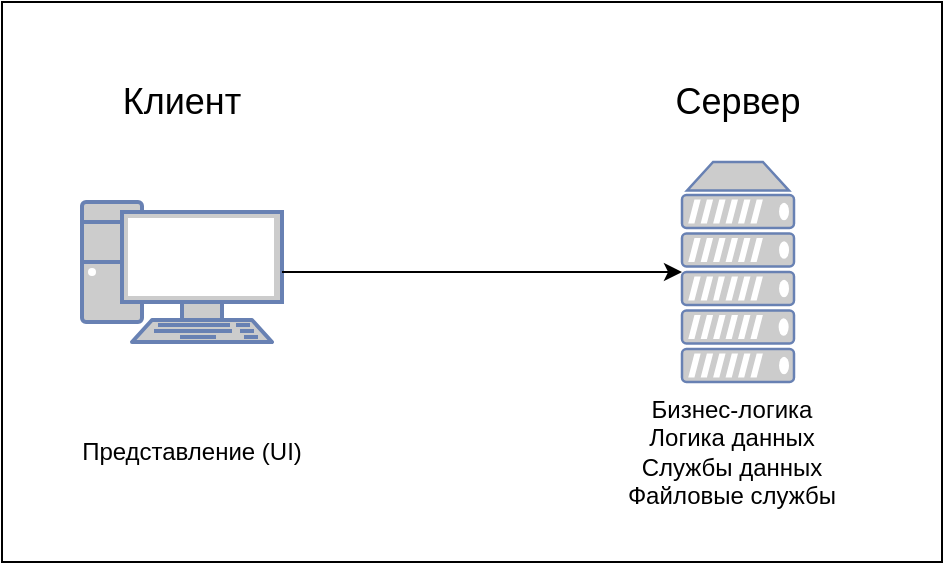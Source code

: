<mxfile version="13.9.9" type="device"><diagram id="H0RmkLNxokVOp99bpQfy" name="Страница 1"><mxGraphModel dx="1086" dy="806" grid="1" gridSize="10" guides="1" tooltips="1" connect="1" arrows="1" fold="1" page="1" pageScale="1" pageWidth="827" pageHeight="1169" math="0" shadow="0"><root><mxCell id="0"/><mxCell id="1" parent="0"/><mxCell id="vTSzhqNDYjM9x96WdWWj-8" value="" style="rounded=0;whiteSpace=wrap;html=1;" vertex="1" parent="1"><mxGeometry x="30" y="60" width="470" height="280" as="geometry"/></mxCell><mxCell id="vTSzhqNDYjM9x96WdWWj-1" value="" style="fontColor=#0066CC;verticalAlign=top;verticalLabelPosition=bottom;labelPosition=center;align=center;html=1;outlineConnect=0;fillColor=#CCCCCC;strokeColor=#6881B3;gradientColor=none;gradientDirection=north;strokeWidth=2;shape=mxgraph.networks.server;" vertex="1" parent="1"><mxGeometry x="370" y="140" width="56" height="110" as="geometry"/></mxCell><mxCell id="vTSzhqNDYjM9x96WdWWj-2" value="" style="fontColor=#0066CC;verticalAlign=top;verticalLabelPosition=bottom;labelPosition=center;align=center;html=1;outlineConnect=0;fillColor=#CCCCCC;strokeColor=#6881B3;gradientColor=none;gradientDirection=north;strokeWidth=2;shape=mxgraph.networks.pc;" vertex="1" parent="1"><mxGeometry x="70" y="160" width="100" height="70" as="geometry"/></mxCell><mxCell id="vTSzhqNDYjM9x96WdWWj-11" value="&lt;font style=&quot;font-size: 18px&quot;&gt;Сервер&lt;/font&gt;" style="text;html=1;strokeColor=none;fillColor=none;align=center;verticalAlign=middle;whiteSpace=wrap;rounded=0;" vertex="1" parent="1"><mxGeometry x="378" y="100" width="40" height="20" as="geometry"/></mxCell><mxCell id="vTSzhqNDYjM9x96WdWWj-21" value="" style="endArrow=classic;html=1;exitX=1;exitY=0.5;exitDx=0;exitDy=0;exitPerimeter=0;" edge="1" parent="1" source="vTSzhqNDYjM9x96WdWWj-2" target="vTSzhqNDYjM9x96WdWWj-1"><mxGeometry width="50" height="50" relative="1" as="geometry"><mxPoint x="390" y="430" as="sourcePoint"/><mxPoint x="440" y="380" as="targetPoint"/></mxGeometry></mxCell><mxCell id="vTSzhqNDYjM9x96WdWWj-39" value="&lt;font style=&quot;font-size: 18px&quot;&gt;Клиент&lt;/font&gt;" style="text;html=1;strokeColor=none;fillColor=none;align=center;verticalAlign=middle;whiteSpace=wrap;rounded=0;" vertex="1" parent="1"><mxGeometry x="100" y="100" width="40" height="20" as="geometry"/></mxCell><mxCell id="vTSzhqNDYjM9x96WdWWj-41" value="Представление (UI)&lt;br&gt;" style="text;html=1;strokeColor=none;fillColor=none;align=center;verticalAlign=middle;whiteSpace=wrap;rounded=0;" vertex="1" parent="1"><mxGeometry x="60" y="250" width="130" height="70" as="geometry"/></mxCell><mxCell id="vTSzhqNDYjM9x96WdWWj-42" value="Бизнес-логика&lt;br&gt;Логика данных&lt;br&gt;Службы данных&lt;br&gt;Файловые службы" style="text;html=1;strokeColor=none;fillColor=none;align=center;verticalAlign=middle;whiteSpace=wrap;rounded=0;" vertex="1" parent="1"><mxGeometry x="330" y="250" width="130" height="70" as="geometry"/></mxCell></root></mxGraphModel></diagram></mxfile>